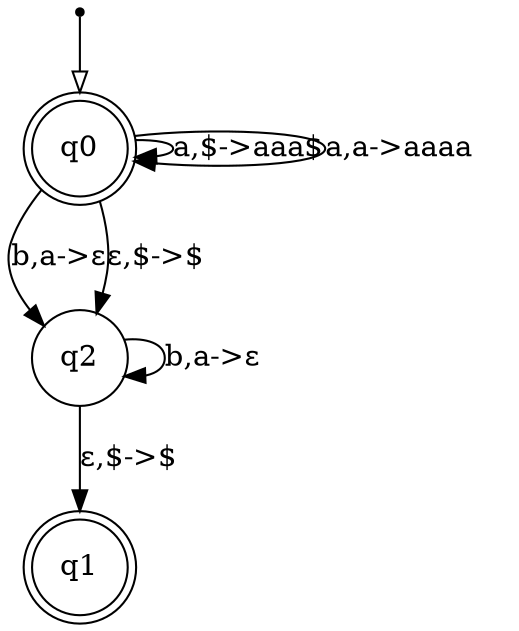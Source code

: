 digraph {
  node [shape=point]; __start;
  node [shape = doublecircle]; q0;
  node [shape = doublecircle]; q1;
  node [shape = circle]; q2;

  __start -> q0 [arrowhead = empty];
  q0 -> q0 [label = "a,$->aaa$"];
  q0 -> q0 [label = "a,a->aaaa"];
  q0 -> q2 [label = "b,a->ε"];
  q0 -> q2 [label = "ε,$->$"];
  q2 -> q2 [label = "b,a->ε"];
  q2 -> q1 [label = "ε,$->$"];
}